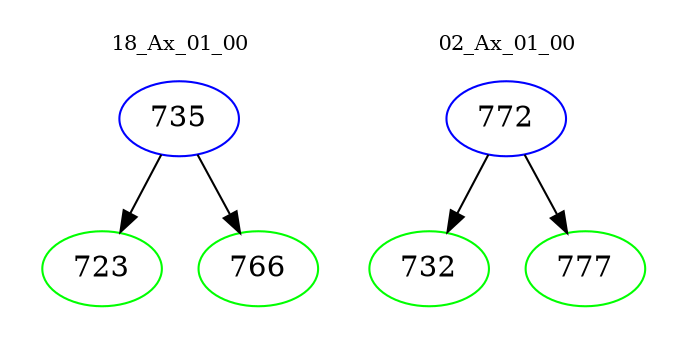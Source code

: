 digraph{
subgraph cluster_0 {
color = white
label = "18_Ax_01_00";
fontsize=10;
T0_735 [label="735", color="blue"]
T0_735 -> T0_723 [color="black"]
T0_723 [label="723", color="green"]
T0_735 -> T0_766 [color="black"]
T0_766 [label="766", color="green"]
}
subgraph cluster_1 {
color = white
label = "02_Ax_01_00";
fontsize=10;
T1_772 [label="772", color="blue"]
T1_772 -> T1_732 [color="black"]
T1_732 [label="732", color="green"]
T1_772 -> T1_777 [color="black"]
T1_777 [label="777", color="green"]
}
}
